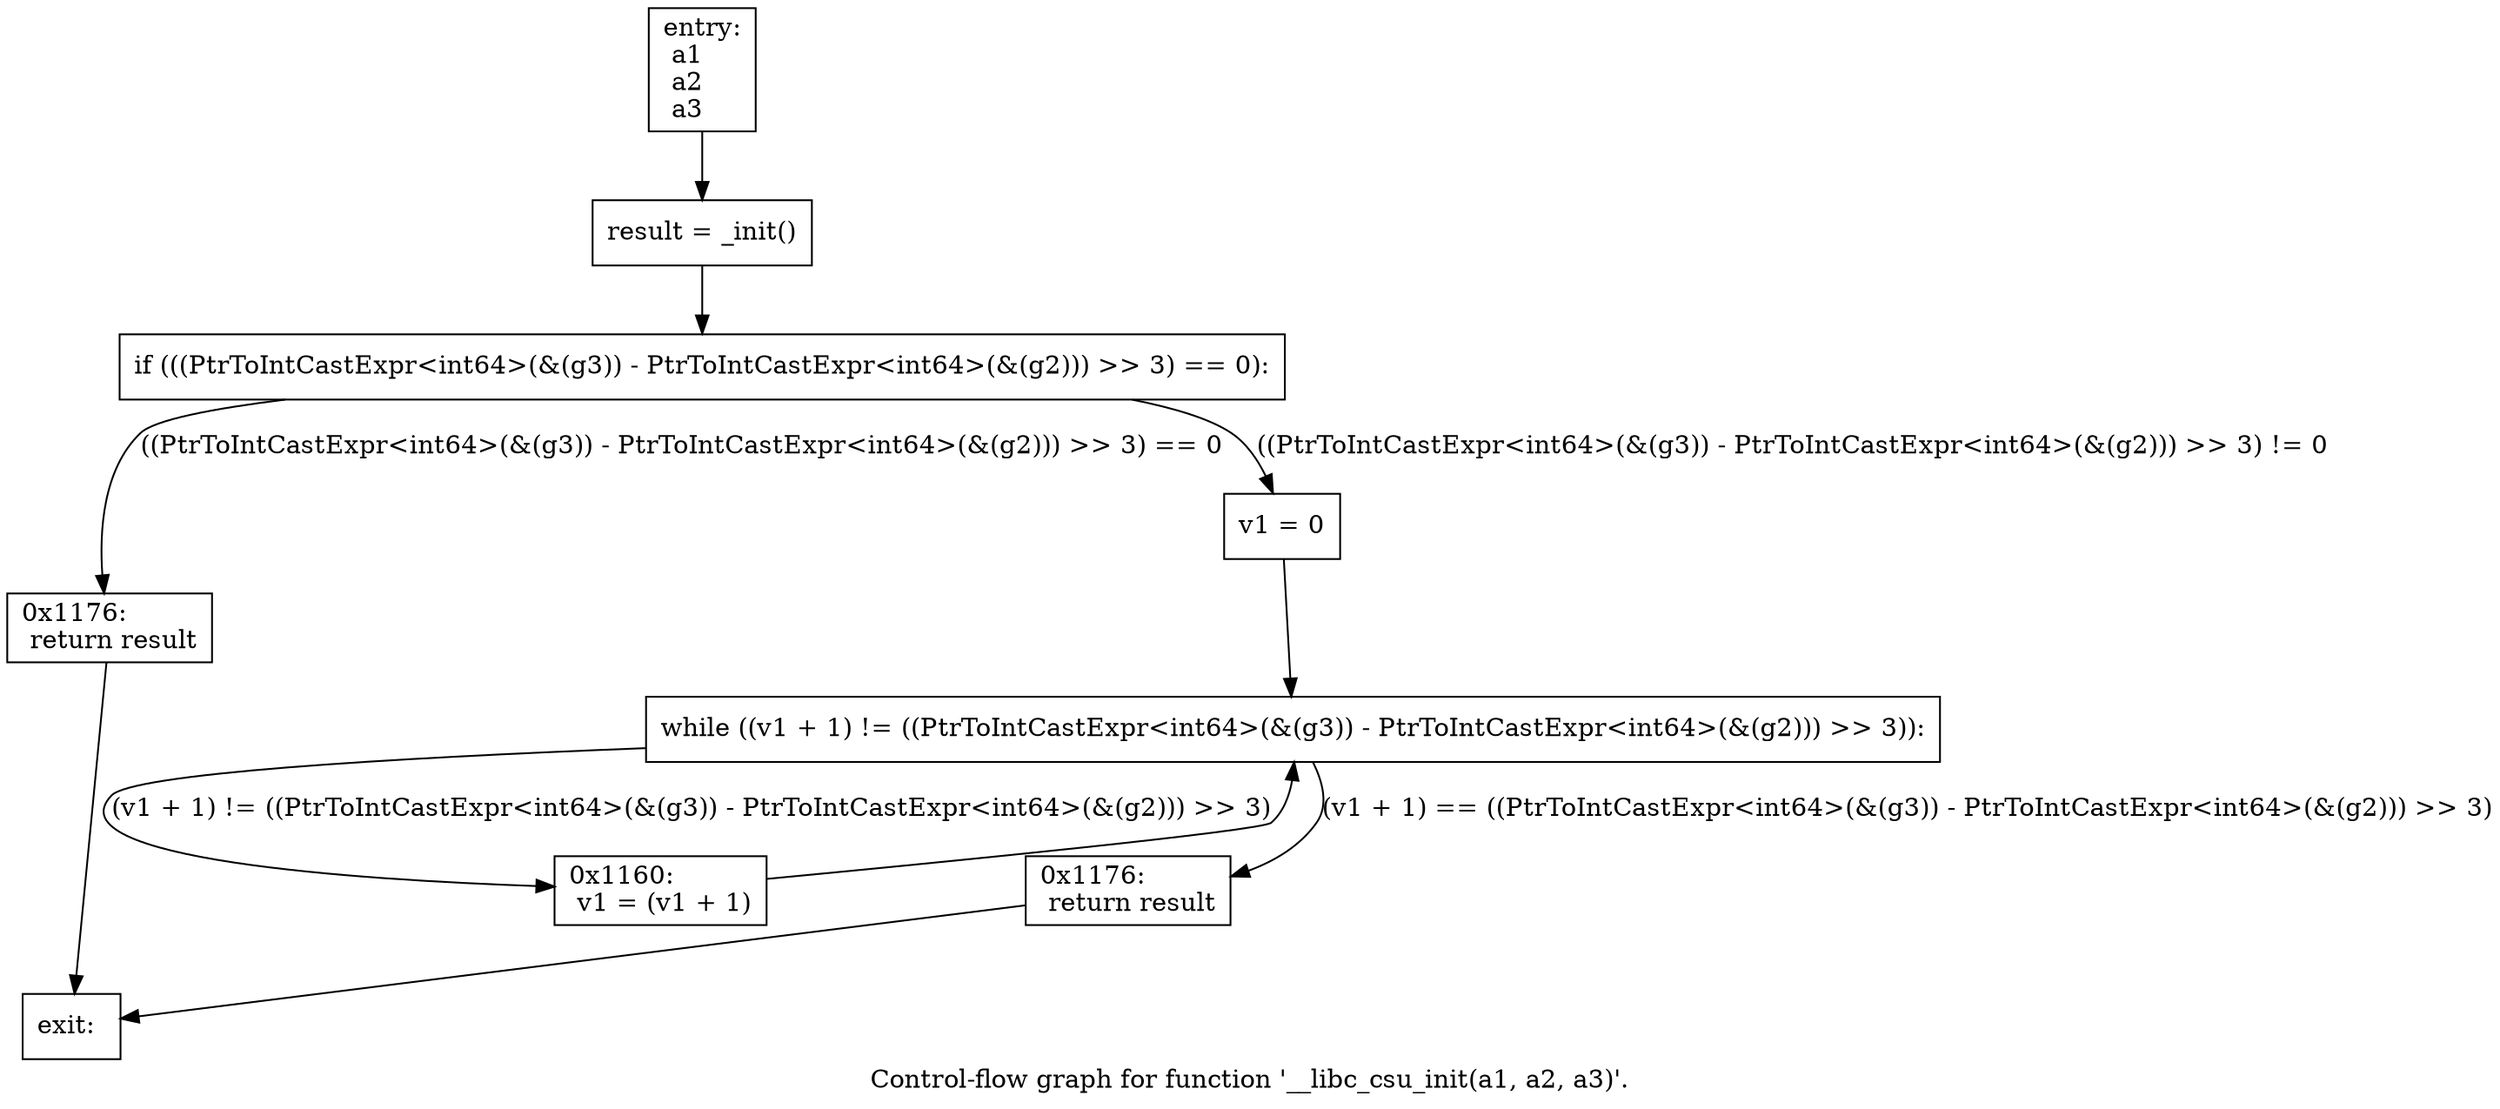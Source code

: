 digraph "Control-flow graph for function '__libc_csu_init(a1, a2, a3)'." {
  label="Control-flow graph for function '__libc_csu_init(a1, a2, a3)'.";
  node [shape=record];

  Node06FA1DF8 [label="{entry:\l  a1\l  a2\l  a3\l}"];
  Node06FA1DF8 -> Node06FA2860;
  Node06FA2860 [label="{  result = _init()\l}"];
  Node06FA2860 -> Node06FA21A0;
  Node06FA21A0 [label="{  if (((PtrToIntCastExpr\<int64\>(&(g3)) - PtrToIntCastExpr\<int64\>(&(g2))) \>\> 3) == 0):\l}"];
  Node06FA21A0 -> Node06FA2278 [label="((PtrToIntCastExpr\<int64\>(&(g3)) - PtrToIntCastExpr\<int64\>(&(g2))) \>\> 3) == 0"];
  Node06FA21A0 -> Node06FA2740 [label="((PtrToIntCastExpr\<int64\>(&(g3)) - PtrToIntCastExpr\<int64\>(&(g2))) \>\> 3) != 0"];
  Node06FA2278 [label="{0x1176:\l  return result\l}"];
  Node06FA2278 -> Node06FA2818;
  Node06FA2740 [label="{  v1 = 0\l}"];
  Node06FA2740 -> Node06FA2500;
  Node06FA2818 [label="{exit:\l}"];
  Node06FA2500 [label="{  while ((v1 + 1) != ((PtrToIntCastExpr\<int64\>(&(g3)) - PtrToIntCastExpr\<int64\>(&(g2))) \>\> 3)):\l}"];
  Node06FA2500 -> Node06FA24B8 [label="(v1 + 1) != ((PtrToIntCastExpr\<int64\>(&(g3)) - PtrToIntCastExpr\<int64\>(&(g2))) \>\> 3)"];
  Node06FA2500 -> Node06FA2470 [label="(v1 + 1) == ((PtrToIntCastExpr\<int64\>(&(g3)) - PtrToIntCastExpr\<int64\>(&(g2))) \>\> 3)"];
  Node06FA24B8 [label="{0x1160:\l  v1 = (v1 + 1)\l}"];
  Node06FA24B8 -> Node06FA2500;
  Node06FA2470 [label="{0x1176:\l  return result\l}"];
  Node06FA2470 -> Node06FA2818;

}

